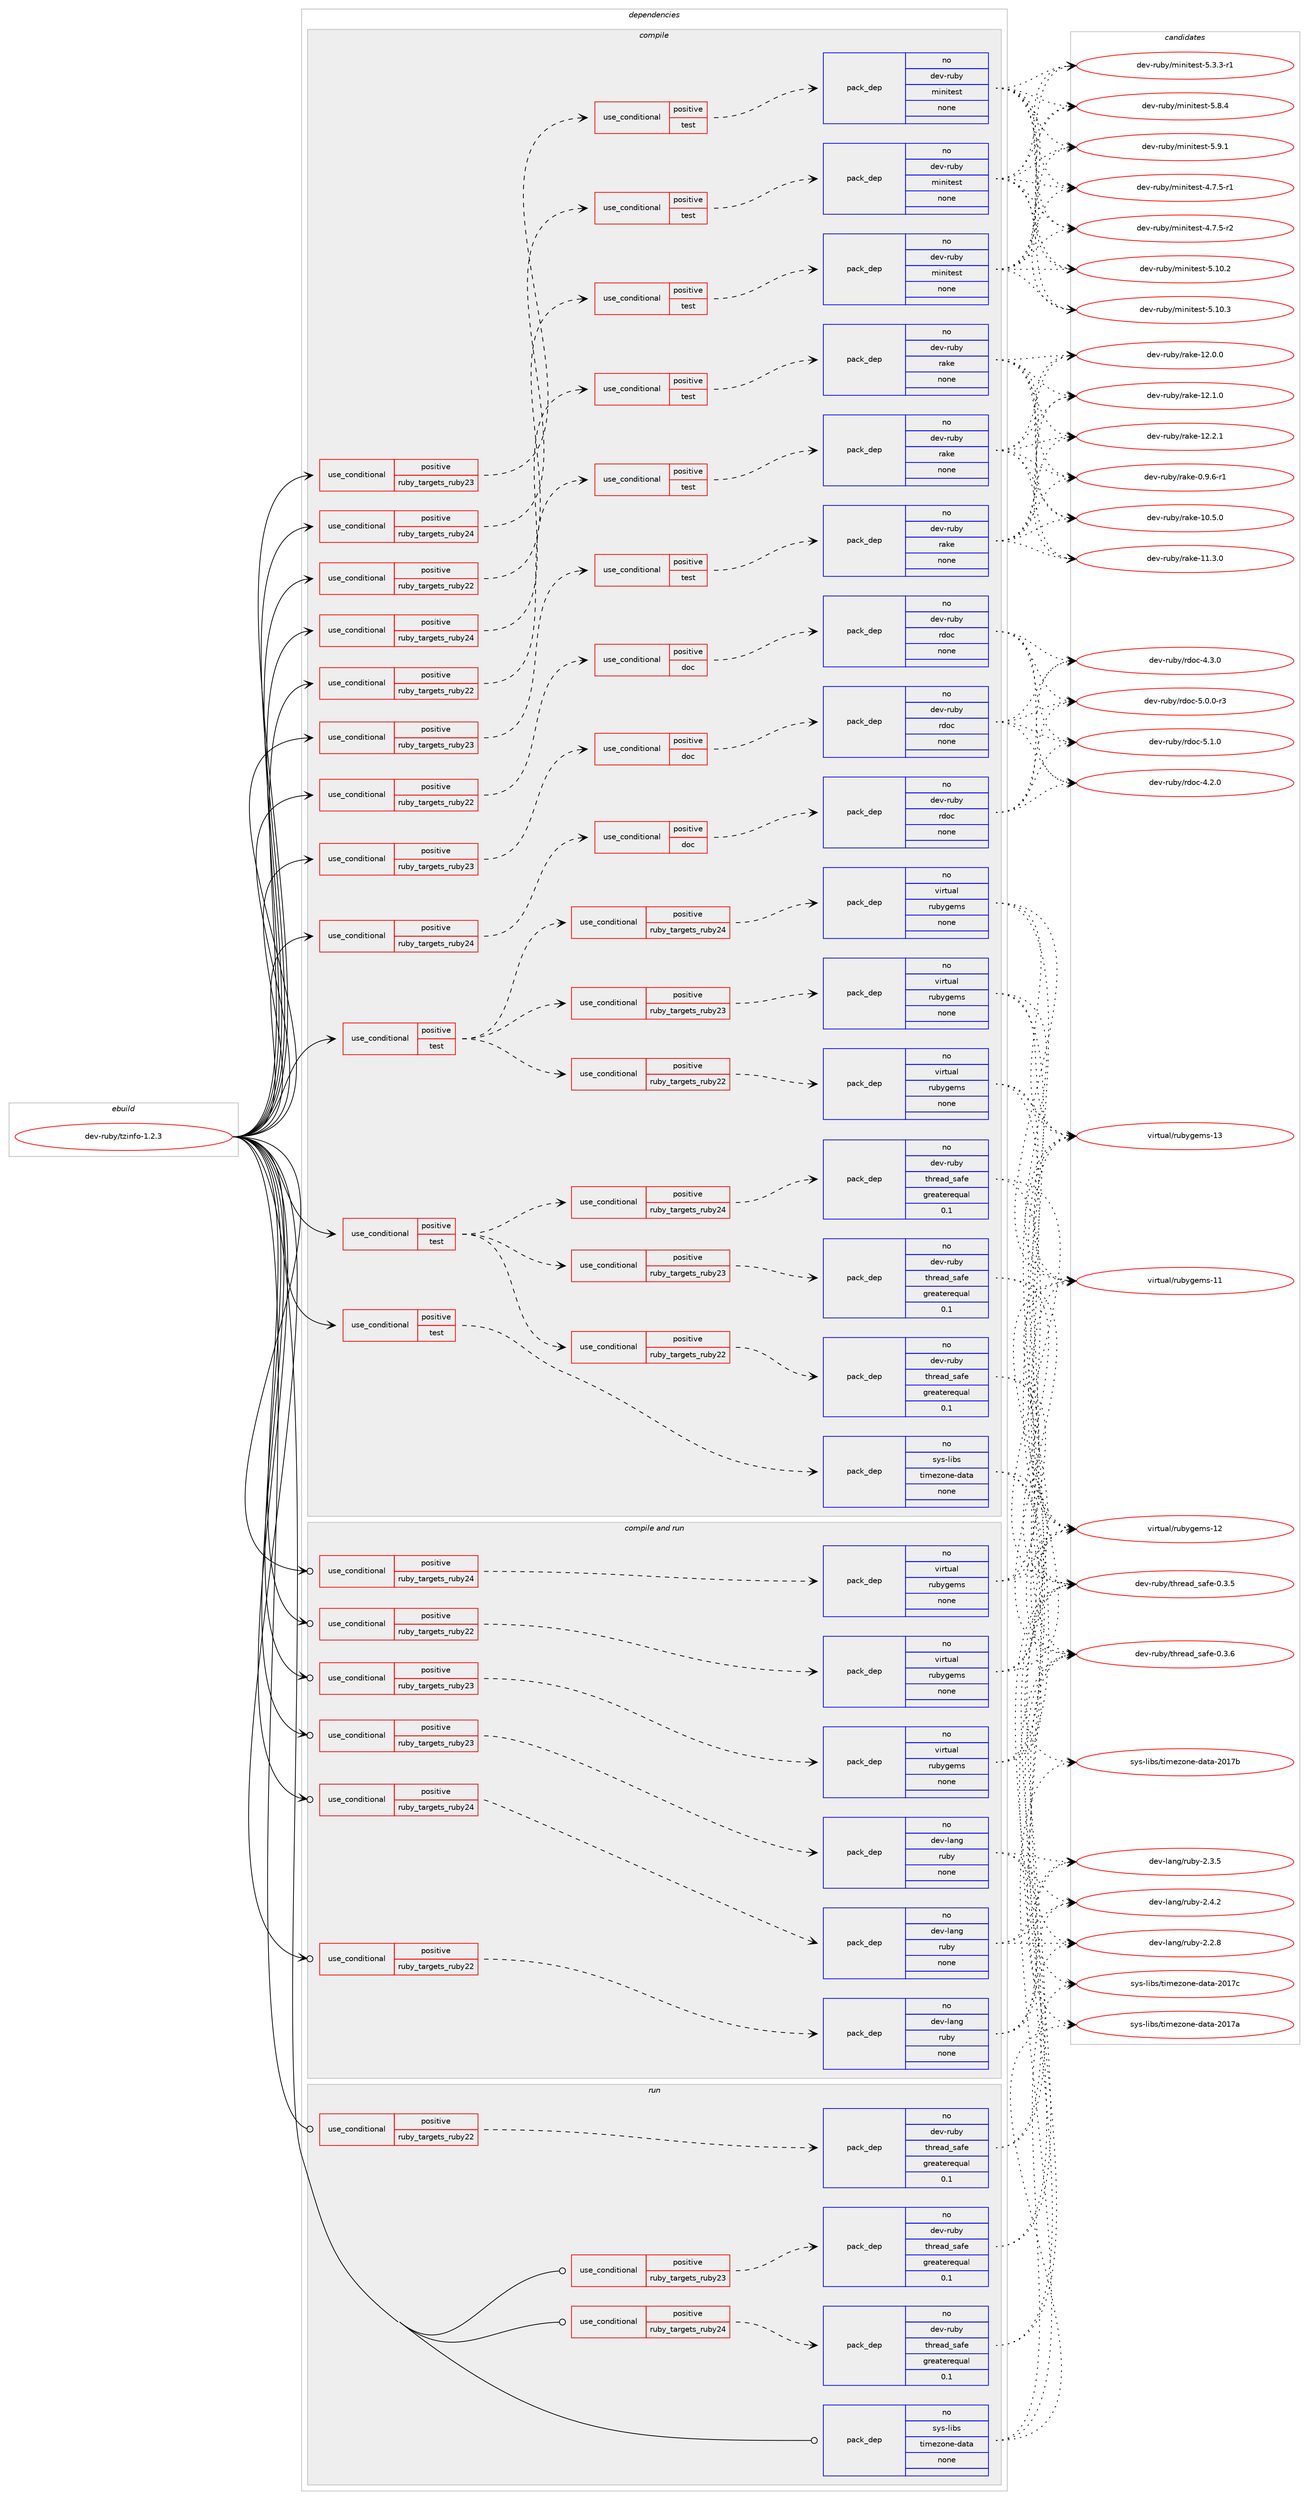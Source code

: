 digraph prolog {

# *************
# Graph options
# *************

newrank=true;
concentrate=true;
compound=true;
graph [rankdir=LR,fontname=Helvetica,fontsize=10,ranksep=1.5];#, ranksep=2.5, nodesep=0.2];
edge  [arrowhead=vee];
node  [fontname=Helvetica,fontsize=10];

# **********
# The ebuild
# **********

subgraph cluster_leftcol {
color=gray;
rank=same;
label=<<i>ebuild</i>>;
id [label="dev-ruby/tzinfo-1.2.3", color=red, width=4, href="../dev-ruby/tzinfo-1.2.3.svg"];
}

# ****************
# The dependencies
# ****************

subgraph cluster_midcol {
color=gray;
label=<<i>dependencies</i>>;
subgraph cluster_compile {
fillcolor="#eeeeee";
style=filled;
label=<<i>compile</i>>;
subgraph cond75789 {
dependency276308 [label=<<TABLE BORDER="0" CELLBORDER="1" CELLSPACING="0" CELLPADDING="4"><TR><TD ROWSPAN="3" CELLPADDING="10">use_conditional</TD></TR><TR><TD>positive</TD></TR><TR><TD>ruby_targets_ruby22</TD></TR></TABLE>>, shape=none, color=red];
subgraph cond75790 {
dependency276309 [label=<<TABLE BORDER="0" CELLBORDER="1" CELLSPACING="0" CELLPADDING="4"><TR><TD ROWSPAN="3" CELLPADDING="10">use_conditional</TD></TR><TR><TD>positive</TD></TR><TR><TD>doc</TD></TR></TABLE>>, shape=none, color=red];
subgraph pack196403 {
dependency276310 [label=<<TABLE BORDER="0" CELLBORDER="1" CELLSPACING="0" CELLPADDING="4" WIDTH="220"><TR><TD ROWSPAN="6" CELLPADDING="30">pack_dep</TD></TR><TR><TD WIDTH="110">no</TD></TR><TR><TD>dev-ruby</TD></TR><TR><TD>rdoc</TD></TR><TR><TD>none</TD></TR><TR><TD></TD></TR></TABLE>>, shape=none, color=blue];
}
dependency276309:e -> dependency276310:w [weight=20,style="dashed",arrowhead="vee"];
}
dependency276308:e -> dependency276309:w [weight=20,style="dashed",arrowhead="vee"];
}
id:e -> dependency276308:w [weight=20,style="solid",arrowhead="vee"];
subgraph cond75791 {
dependency276311 [label=<<TABLE BORDER="0" CELLBORDER="1" CELLSPACING="0" CELLPADDING="4"><TR><TD ROWSPAN="3" CELLPADDING="10">use_conditional</TD></TR><TR><TD>positive</TD></TR><TR><TD>ruby_targets_ruby22</TD></TR></TABLE>>, shape=none, color=red];
subgraph cond75792 {
dependency276312 [label=<<TABLE BORDER="0" CELLBORDER="1" CELLSPACING="0" CELLPADDING="4"><TR><TD ROWSPAN="3" CELLPADDING="10">use_conditional</TD></TR><TR><TD>positive</TD></TR><TR><TD>test</TD></TR></TABLE>>, shape=none, color=red];
subgraph pack196404 {
dependency276313 [label=<<TABLE BORDER="0" CELLBORDER="1" CELLSPACING="0" CELLPADDING="4" WIDTH="220"><TR><TD ROWSPAN="6" CELLPADDING="30">pack_dep</TD></TR><TR><TD WIDTH="110">no</TD></TR><TR><TD>dev-ruby</TD></TR><TR><TD>minitest</TD></TR><TR><TD>none</TD></TR><TR><TD></TD></TR></TABLE>>, shape=none, color=blue];
}
dependency276312:e -> dependency276313:w [weight=20,style="dashed",arrowhead="vee"];
}
dependency276311:e -> dependency276312:w [weight=20,style="dashed",arrowhead="vee"];
}
id:e -> dependency276311:w [weight=20,style="solid",arrowhead="vee"];
subgraph cond75793 {
dependency276314 [label=<<TABLE BORDER="0" CELLBORDER="1" CELLSPACING="0" CELLPADDING="4"><TR><TD ROWSPAN="3" CELLPADDING="10">use_conditional</TD></TR><TR><TD>positive</TD></TR><TR><TD>ruby_targets_ruby22</TD></TR></TABLE>>, shape=none, color=red];
subgraph cond75794 {
dependency276315 [label=<<TABLE BORDER="0" CELLBORDER="1" CELLSPACING="0" CELLPADDING="4"><TR><TD ROWSPAN="3" CELLPADDING="10">use_conditional</TD></TR><TR><TD>positive</TD></TR><TR><TD>test</TD></TR></TABLE>>, shape=none, color=red];
subgraph pack196405 {
dependency276316 [label=<<TABLE BORDER="0" CELLBORDER="1" CELLSPACING="0" CELLPADDING="4" WIDTH="220"><TR><TD ROWSPAN="6" CELLPADDING="30">pack_dep</TD></TR><TR><TD WIDTH="110">no</TD></TR><TR><TD>dev-ruby</TD></TR><TR><TD>rake</TD></TR><TR><TD>none</TD></TR><TR><TD></TD></TR></TABLE>>, shape=none, color=blue];
}
dependency276315:e -> dependency276316:w [weight=20,style="dashed",arrowhead="vee"];
}
dependency276314:e -> dependency276315:w [weight=20,style="dashed",arrowhead="vee"];
}
id:e -> dependency276314:w [weight=20,style="solid",arrowhead="vee"];
subgraph cond75795 {
dependency276317 [label=<<TABLE BORDER="0" CELLBORDER="1" CELLSPACING="0" CELLPADDING="4"><TR><TD ROWSPAN="3" CELLPADDING="10">use_conditional</TD></TR><TR><TD>positive</TD></TR><TR><TD>ruby_targets_ruby23</TD></TR></TABLE>>, shape=none, color=red];
subgraph cond75796 {
dependency276318 [label=<<TABLE BORDER="0" CELLBORDER="1" CELLSPACING="0" CELLPADDING="4"><TR><TD ROWSPAN="3" CELLPADDING="10">use_conditional</TD></TR><TR><TD>positive</TD></TR><TR><TD>doc</TD></TR></TABLE>>, shape=none, color=red];
subgraph pack196406 {
dependency276319 [label=<<TABLE BORDER="0" CELLBORDER="1" CELLSPACING="0" CELLPADDING="4" WIDTH="220"><TR><TD ROWSPAN="6" CELLPADDING="30">pack_dep</TD></TR><TR><TD WIDTH="110">no</TD></TR><TR><TD>dev-ruby</TD></TR><TR><TD>rdoc</TD></TR><TR><TD>none</TD></TR><TR><TD></TD></TR></TABLE>>, shape=none, color=blue];
}
dependency276318:e -> dependency276319:w [weight=20,style="dashed",arrowhead="vee"];
}
dependency276317:e -> dependency276318:w [weight=20,style="dashed",arrowhead="vee"];
}
id:e -> dependency276317:w [weight=20,style="solid",arrowhead="vee"];
subgraph cond75797 {
dependency276320 [label=<<TABLE BORDER="0" CELLBORDER="1" CELLSPACING="0" CELLPADDING="4"><TR><TD ROWSPAN="3" CELLPADDING="10">use_conditional</TD></TR><TR><TD>positive</TD></TR><TR><TD>ruby_targets_ruby23</TD></TR></TABLE>>, shape=none, color=red];
subgraph cond75798 {
dependency276321 [label=<<TABLE BORDER="0" CELLBORDER="1" CELLSPACING="0" CELLPADDING="4"><TR><TD ROWSPAN="3" CELLPADDING="10">use_conditional</TD></TR><TR><TD>positive</TD></TR><TR><TD>test</TD></TR></TABLE>>, shape=none, color=red];
subgraph pack196407 {
dependency276322 [label=<<TABLE BORDER="0" CELLBORDER="1" CELLSPACING="0" CELLPADDING="4" WIDTH="220"><TR><TD ROWSPAN="6" CELLPADDING="30">pack_dep</TD></TR><TR><TD WIDTH="110">no</TD></TR><TR><TD>dev-ruby</TD></TR><TR><TD>minitest</TD></TR><TR><TD>none</TD></TR><TR><TD></TD></TR></TABLE>>, shape=none, color=blue];
}
dependency276321:e -> dependency276322:w [weight=20,style="dashed",arrowhead="vee"];
}
dependency276320:e -> dependency276321:w [weight=20,style="dashed",arrowhead="vee"];
}
id:e -> dependency276320:w [weight=20,style="solid",arrowhead="vee"];
subgraph cond75799 {
dependency276323 [label=<<TABLE BORDER="0" CELLBORDER="1" CELLSPACING="0" CELLPADDING="4"><TR><TD ROWSPAN="3" CELLPADDING="10">use_conditional</TD></TR><TR><TD>positive</TD></TR><TR><TD>ruby_targets_ruby23</TD></TR></TABLE>>, shape=none, color=red];
subgraph cond75800 {
dependency276324 [label=<<TABLE BORDER="0" CELLBORDER="1" CELLSPACING="0" CELLPADDING="4"><TR><TD ROWSPAN="3" CELLPADDING="10">use_conditional</TD></TR><TR><TD>positive</TD></TR><TR><TD>test</TD></TR></TABLE>>, shape=none, color=red];
subgraph pack196408 {
dependency276325 [label=<<TABLE BORDER="0" CELLBORDER="1" CELLSPACING="0" CELLPADDING="4" WIDTH="220"><TR><TD ROWSPAN="6" CELLPADDING="30">pack_dep</TD></TR><TR><TD WIDTH="110">no</TD></TR><TR><TD>dev-ruby</TD></TR><TR><TD>rake</TD></TR><TR><TD>none</TD></TR><TR><TD></TD></TR></TABLE>>, shape=none, color=blue];
}
dependency276324:e -> dependency276325:w [weight=20,style="dashed",arrowhead="vee"];
}
dependency276323:e -> dependency276324:w [weight=20,style="dashed",arrowhead="vee"];
}
id:e -> dependency276323:w [weight=20,style="solid",arrowhead="vee"];
subgraph cond75801 {
dependency276326 [label=<<TABLE BORDER="0" CELLBORDER="1" CELLSPACING="0" CELLPADDING="4"><TR><TD ROWSPAN="3" CELLPADDING="10">use_conditional</TD></TR><TR><TD>positive</TD></TR><TR><TD>ruby_targets_ruby24</TD></TR></TABLE>>, shape=none, color=red];
subgraph cond75802 {
dependency276327 [label=<<TABLE BORDER="0" CELLBORDER="1" CELLSPACING="0" CELLPADDING="4"><TR><TD ROWSPAN="3" CELLPADDING="10">use_conditional</TD></TR><TR><TD>positive</TD></TR><TR><TD>doc</TD></TR></TABLE>>, shape=none, color=red];
subgraph pack196409 {
dependency276328 [label=<<TABLE BORDER="0" CELLBORDER="1" CELLSPACING="0" CELLPADDING="4" WIDTH="220"><TR><TD ROWSPAN="6" CELLPADDING="30">pack_dep</TD></TR><TR><TD WIDTH="110">no</TD></TR><TR><TD>dev-ruby</TD></TR><TR><TD>rdoc</TD></TR><TR><TD>none</TD></TR><TR><TD></TD></TR></TABLE>>, shape=none, color=blue];
}
dependency276327:e -> dependency276328:w [weight=20,style="dashed",arrowhead="vee"];
}
dependency276326:e -> dependency276327:w [weight=20,style="dashed",arrowhead="vee"];
}
id:e -> dependency276326:w [weight=20,style="solid",arrowhead="vee"];
subgraph cond75803 {
dependency276329 [label=<<TABLE BORDER="0" CELLBORDER="1" CELLSPACING="0" CELLPADDING="4"><TR><TD ROWSPAN="3" CELLPADDING="10">use_conditional</TD></TR><TR><TD>positive</TD></TR><TR><TD>ruby_targets_ruby24</TD></TR></TABLE>>, shape=none, color=red];
subgraph cond75804 {
dependency276330 [label=<<TABLE BORDER="0" CELLBORDER="1" CELLSPACING="0" CELLPADDING="4"><TR><TD ROWSPAN="3" CELLPADDING="10">use_conditional</TD></TR><TR><TD>positive</TD></TR><TR><TD>test</TD></TR></TABLE>>, shape=none, color=red];
subgraph pack196410 {
dependency276331 [label=<<TABLE BORDER="0" CELLBORDER="1" CELLSPACING="0" CELLPADDING="4" WIDTH="220"><TR><TD ROWSPAN="6" CELLPADDING="30">pack_dep</TD></TR><TR><TD WIDTH="110">no</TD></TR><TR><TD>dev-ruby</TD></TR><TR><TD>minitest</TD></TR><TR><TD>none</TD></TR><TR><TD></TD></TR></TABLE>>, shape=none, color=blue];
}
dependency276330:e -> dependency276331:w [weight=20,style="dashed",arrowhead="vee"];
}
dependency276329:e -> dependency276330:w [weight=20,style="dashed",arrowhead="vee"];
}
id:e -> dependency276329:w [weight=20,style="solid",arrowhead="vee"];
subgraph cond75805 {
dependency276332 [label=<<TABLE BORDER="0" CELLBORDER="1" CELLSPACING="0" CELLPADDING="4"><TR><TD ROWSPAN="3" CELLPADDING="10">use_conditional</TD></TR><TR><TD>positive</TD></TR><TR><TD>ruby_targets_ruby24</TD></TR></TABLE>>, shape=none, color=red];
subgraph cond75806 {
dependency276333 [label=<<TABLE BORDER="0" CELLBORDER="1" CELLSPACING="0" CELLPADDING="4"><TR><TD ROWSPAN="3" CELLPADDING="10">use_conditional</TD></TR><TR><TD>positive</TD></TR><TR><TD>test</TD></TR></TABLE>>, shape=none, color=red];
subgraph pack196411 {
dependency276334 [label=<<TABLE BORDER="0" CELLBORDER="1" CELLSPACING="0" CELLPADDING="4" WIDTH="220"><TR><TD ROWSPAN="6" CELLPADDING="30">pack_dep</TD></TR><TR><TD WIDTH="110">no</TD></TR><TR><TD>dev-ruby</TD></TR><TR><TD>rake</TD></TR><TR><TD>none</TD></TR><TR><TD></TD></TR></TABLE>>, shape=none, color=blue];
}
dependency276333:e -> dependency276334:w [weight=20,style="dashed",arrowhead="vee"];
}
dependency276332:e -> dependency276333:w [weight=20,style="dashed",arrowhead="vee"];
}
id:e -> dependency276332:w [weight=20,style="solid",arrowhead="vee"];
subgraph cond75807 {
dependency276335 [label=<<TABLE BORDER="0" CELLBORDER="1" CELLSPACING="0" CELLPADDING="4"><TR><TD ROWSPAN="3" CELLPADDING="10">use_conditional</TD></TR><TR><TD>positive</TD></TR><TR><TD>test</TD></TR></TABLE>>, shape=none, color=red];
subgraph cond75808 {
dependency276336 [label=<<TABLE BORDER="0" CELLBORDER="1" CELLSPACING="0" CELLPADDING="4"><TR><TD ROWSPAN="3" CELLPADDING="10">use_conditional</TD></TR><TR><TD>positive</TD></TR><TR><TD>ruby_targets_ruby22</TD></TR></TABLE>>, shape=none, color=red];
subgraph pack196412 {
dependency276337 [label=<<TABLE BORDER="0" CELLBORDER="1" CELLSPACING="0" CELLPADDING="4" WIDTH="220"><TR><TD ROWSPAN="6" CELLPADDING="30">pack_dep</TD></TR><TR><TD WIDTH="110">no</TD></TR><TR><TD>dev-ruby</TD></TR><TR><TD>thread_safe</TD></TR><TR><TD>greaterequal</TD></TR><TR><TD>0.1</TD></TR></TABLE>>, shape=none, color=blue];
}
dependency276336:e -> dependency276337:w [weight=20,style="dashed",arrowhead="vee"];
}
dependency276335:e -> dependency276336:w [weight=20,style="dashed",arrowhead="vee"];
subgraph cond75809 {
dependency276338 [label=<<TABLE BORDER="0" CELLBORDER="1" CELLSPACING="0" CELLPADDING="4"><TR><TD ROWSPAN="3" CELLPADDING="10">use_conditional</TD></TR><TR><TD>positive</TD></TR><TR><TD>ruby_targets_ruby23</TD></TR></TABLE>>, shape=none, color=red];
subgraph pack196413 {
dependency276339 [label=<<TABLE BORDER="0" CELLBORDER="1" CELLSPACING="0" CELLPADDING="4" WIDTH="220"><TR><TD ROWSPAN="6" CELLPADDING="30">pack_dep</TD></TR><TR><TD WIDTH="110">no</TD></TR><TR><TD>dev-ruby</TD></TR><TR><TD>thread_safe</TD></TR><TR><TD>greaterequal</TD></TR><TR><TD>0.1</TD></TR></TABLE>>, shape=none, color=blue];
}
dependency276338:e -> dependency276339:w [weight=20,style="dashed",arrowhead="vee"];
}
dependency276335:e -> dependency276338:w [weight=20,style="dashed",arrowhead="vee"];
subgraph cond75810 {
dependency276340 [label=<<TABLE BORDER="0" CELLBORDER="1" CELLSPACING="0" CELLPADDING="4"><TR><TD ROWSPAN="3" CELLPADDING="10">use_conditional</TD></TR><TR><TD>positive</TD></TR><TR><TD>ruby_targets_ruby24</TD></TR></TABLE>>, shape=none, color=red];
subgraph pack196414 {
dependency276341 [label=<<TABLE BORDER="0" CELLBORDER="1" CELLSPACING="0" CELLPADDING="4" WIDTH="220"><TR><TD ROWSPAN="6" CELLPADDING="30">pack_dep</TD></TR><TR><TD WIDTH="110">no</TD></TR><TR><TD>dev-ruby</TD></TR><TR><TD>thread_safe</TD></TR><TR><TD>greaterequal</TD></TR><TR><TD>0.1</TD></TR></TABLE>>, shape=none, color=blue];
}
dependency276340:e -> dependency276341:w [weight=20,style="dashed",arrowhead="vee"];
}
dependency276335:e -> dependency276340:w [weight=20,style="dashed",arrowhead="vee"];
}
id:e -> dependency276335:w [weight=20,style="solid",arrowhead="vee"];
subgraph cond75811 {
dependency276342 [label=<<TABLE BORDER="0" CELLBORDER="1" CELLSPACING="0" CELLPADDING="4"><TR><TD ROWSPAN="3" CELLPADDING="10">use_conditional</TD></TR><TR><TD>positive</TD></TR><TR><TD>test</TD></TR></TABLE>>, shape=none, color=red];
subgraph cond75812 {
dependency276343 [label=<<TABLE BORDER="0" CELLBORDER="1" CELLSPACING="0" CELLPADDING="4"><TR><TD ROWSPAN="3" CELLPADDING="10">use_conditional</TD></TR><TR><TD>positive</TD></TR><TR><TD>ruby_targets_ruby22</TD></TR></TABLE>>, shape=none, color=red];
subgraph pack196415 {
dependency276344 [label=<<TABLE BORDER="0" CELLBORDER="1" CELLSPACING="0" CELLPADDING="4" WIDTH="220"><TR><TD ROWSPAN="6" CELLPADDING="30">pack_dep</TD></TR><TR><TD WIDTH="110">no</TD></TR><TR><TD>virtual</TD></TR><TR><TD>rubygems</TD></TR><TR><TD>none</TD></TR><TR><TD></TD></TR></TABLE>>, shape=none, color=blue];
}
dependency276343:e -> dependency276344:w [weight=20,style="dashed",arrowhead="vee"];
}
dependency276342:e -> dependency276343:w [weight=20,style="dashed",arrowhead="vee"];
subgraph cond75813 {
dependency276345 [label=<<TABLE BORDER="0" CELLBORDER="1" CELLSPACING="0" CELLPADDING="4"><TR><TD ROWSPAN="3" CELLPADDING="10">use_conditional</TD></TR><TR><TD>positive</TD></TR><TR><TD>ruby_targets_ruby23</TD></TR></TABLE>>, shape=none, color=red];
subgraph pack196416 {
dependency276346 [label=<<TABLE BORDER="0" CELLBORDER="1" CELLSPACING="0" CELLPADDING="4" WIDTH="220"><TR><TD ROWSPAN="6" CELLPADDING="30">pack_dep</TD></TR><TR><TD WIDTH="110">no</TD></TR><TR><TD>virtual</TD></TR><TR><TD>rubygems</TD></TR><TR><TD>none</TD></TR><TR><TD></TD></TR></TABLE>>, shape=none, color=blue];
}
dependency276345:e -> dependency276346:w [weight=20,style="dashed",arrowhead="vee"];
}
dependency276342:e -> dependency276345:w [weight=20,style="dashed",arrowhead="vee"];
subgraph cond75814 {
dependency276347 [label=<<TABLE BORDER="0" CELLBORDER="1" CELLSPACING="0" CELLPADDING="4"><TR><TD ROWSPAN="3" CELLPADDING="10">use_conditional</TD></TR><TR><TD>positive</TD></TR><TR><TD>ruby_targets_ruby24</TD></TR></TABLE>>, shape=none, color=red];
subgraph pack196417 {
dependency276348 [label=<<TABLE BORDER="0" CELLBORDER="1" CELLSPACING="0" CELLPADDING="4" WIDTH="220"><TR><TD ROWSPAN="6" CELLPADDING="30">pack_dep</TD></TR><TR><TD WIDTH="110">no</TD></TR><TR><TD>virtual</TD></TR><TR><TD>rubygems</TD></TR><TR><TD>none</TD></TR><TR><TD></TD></TR></TABLE>>, shape=none, color=blue];
}
dependency276347:e -> dependency276348:w [weight=20,style="dashed",arrowhead="vee"];
}
dependency276342:e -> dependency276347:w [weight=20,style="dashed",arrowhead="vee"];
}
id:e -> dependency276342:w [weight=20,style="solid",arrowhead="vee"];
subgraph cond75815 {
dependency276349 [label=<<TABLE BORDER="0" CELLBORDER="1" CELLSPACING="0" CELLPADDING="4"><TR><TD ROWSPAN="3" CELLPADDING="10">use_conditional</TD></TR><TR><TD>positive</TD></TR><TR><TD>test</TD></TR></TABLE>>, shape=none, color=red];
subgraph pack196418 {
dependency276350 [label=<<TABLE BORDER="0" CELLBORDER="1" CELLSPACING="0" CELLPADDING="4" WIDTH="220"><TR><TD ROWSPAN="6" CELLPADDING="30">pack_dep</TD></TR><TR><TD WIDTH="110">no</TD></TR><TR><TD>sys-libs</TD></TR><TR><TD>timezone-data</TD></TR><TR><TD>none</TD></TR><TR><TD></TD></TR></TABLE>>, shape=none, color=blue];
}
dependency276349:e -> dependency276350:w [weight=20,style="dashed",arrowhead="vee"];
}
id:e -> dependency276349:w [weight=20,style="solid",arrowhead="vee"];
}
subgraph cluster_compileandrun {
fillcolor="#eeeeee";
style=filled;
label=<<i>compile and run</i>>;
subgraph cond75816 {
dependency276351 [label=<<TABLE BORDER="0" CELLBORDER="1" CELLSPACING="0" CELLPADDING="4"><TR><TD ROWSPAN="3" CELLPADDING="10">use_conditional</TD></TR><TR><TD>positive</TD></TR><TR><TD>ruby_targets_ruby22</TD></TR></TABLE>>, shape=none, color=red];
subgraph pack196419 {
dependency276352 [label=<<TABLE BORDER="0" CELLBORDER="1" CELLSPACING="0" CELLPADDING="4" WIDTH="220"><TR><TD ROWSPAN="6" CELLPADDING="30">pack_dep</TD></TR><TR><TD WIDTH="110">no</TD></TR><TR><TD>dev-lang</TD></TR><TR><TD>ruby</TD></TR><TR><TD>none</TD></TR><TR><TD></TD></TR></TABLE>>, shape=none, color=blue];
}
dependency276351:e -> dependency276352:w [weight=20,style="dashed",arrowhead="vee"];
}
id:e -> dependency276351:w [weight=20,style="solid",arrowhead="odotvee"];
subgraph cond75817 {
dependency276353 [label=<<TABLE BORDER="0" CELLBORDER="1" CELLSPACING="0" CELLPADDING="4"><TR><TD ROWSPAN="3" CELLPADDING="10">use_conditional</TD></TR><TR><TD>positive</TD></TR><TR><TD>ruby_targets_ruby22</TD></TR></TABLE>>, shape=none, color=red];
subgraph pack196420 {
dependency276354 [label=<<TABLE BORDER="0" CELLBORDER="1" CELLSPACING="0" CELLPADDING="4" WIDTH="220"><TR><TD ROWSPAN="6" CELLPADDING="30">pack_dep</TD></TR><TR><TD WIDTH="110">no</TD></TR><TR><TD>virtual</TD></TR><TR><TD>rubygems</TD></TR><TR><TD>none</TD></TR><TR><TD></TD></TR></TABLE>>, shape=none, color=blue];
}
dependency276353:e -> dependency276354:w [weight=20,style="dashed",arrowhead="vee"];
}
id:e -> dependency276353:w [weight=20,style="solid",arrowhead="odotvee"];
subgraph cond75818 {
dependency276355 [label=<<TABLE BORDER="0" CELLBORDER="1" CELLSPACING="0" CELLPADDING="4"><TR><TD ROWSPAN="3" CELLPADDING="10">use_conditional</TD></TR><TR><TD>positive</TD></TR><TR><TD>ruby_targets_ruby23</TD></TR></TABLE>>, shape=none, color=red];
subgraph pack196421 {
dependency276356 [label=<<TABLE BORDER="0" CELLBORDER="1" CELLSPACING="0" CELLPADDING="4" WIDTH="220"><TR><TD ROWSPAN="6" CELLPADDING="30">pack_dep</TD></TR><TR><TD WIDTH="110">no</TD></TR><TR><TD>dev-lang</TD></TR><TR><TD>ruby</TD></TR><TR><TD>none</TD></TR><TR><TD></TD></TR></TABLE>>, shape=none, color=blue];
}
dependency276355:e -> dependency276356:w [weight=20,style="dashed",arrowhead="vee"];
}
id:e -> dependency276355:w [weight=20,style="solid",arrowhead="odotvee"];
subgraph cond75819 {
dependency276357 [label=<<TABLE BORDER="0" CELLBORDER="1" CELLSPACING="0" CELLPADDING="4"><TR><TD ROWSPAN="3" CELLPADDING="10">use_conditional</TD></TR><TR><TD>positive</TD></TR><TR><TD>ruby_targets_ruby23</TD></TR></TABLE>>, shape=none, color=red];
subgraph pack196422 {
dependency276358 [label=<<TABLE BORDER="0" CELLBORDER="1" CELLSPACING="0" CELLPADDING="4" WIDTH="220"><TR><TD ROWSPAN="6" CELLPADDING="30">pack_dep</TD></TR><TR><TD WIDTH="110">no</TD></TR><TR><TD>virtual</TD></TR><TR><TD>rubygems</TD></TR><TR><TD>none</TD></TR><TR><TD></TD></TR></TABLE>>, shape=none, color=blue];
}
dependency276357:e -> dependency276358:w [weight=20,style="dashed",arrowhead="vee"];
}
id:e -> dependency276357:w [weight=20,style="solid",arrowhead="odotvee"];
subgraph cond75820 {
dependency276359 [label=<<TABLE BORDER="0" CELLBORDER="1" CELLSPACING="0" CELLPADDING="4"><TR><TD ROWSPAN="3" CELLPADDING="10">use_conditional</TD></TR><TR><TD>positive</TD></TR><TR><TD>ruby_targets_ruby24</TD></TR></TABLE>>, shape=none, color=red];
subgraph pack196423 {
dependency276360 [label=<<TABLE BORDER="0" CELLBORDER="1" CELLSPACING="0" CELLPADDING="4" WIDTH="220"><TR><TD ROWSPAN="6" CELLPADDING="30">pack_dep</TD></TR><TR><TD WIDTH="110">no</TD></TR><TR><TD>dev-lang</TD></TR><TR><TD>ruby</TD></TR><TR><TD>none</TD></TR><TR><TD></TD></TR></TABLE>>, shape=none, color=blue];
}
dependency276359:e -> dependency276360:w [weight=20,style="dashed",arrowhead="vee"];
}
id:e -> dependency276359:w [weight=20,style="solid",arrowhead="odotvee"];
subgraph cond75821 {
dependency276361 [label=<<TABLE BORDER="0" CELLBORDER="1" CELLSPACING="0" CELLPADDING="4"><TR><TD ROWSPAN="3" CELLPADDING="10">use_conditional</TD></TR><TR><TD>positive</TD></TR><TR><TD>ruby_targets_ruby24</TD></TR></TABLE>>, shape=none, color=red];
subgraph pack196424 {
dependency276362 [label=<<TABLE BORDER="0" CELLBORDER="1" CELLSPACING="0" CELLPADDING="4" WIDTH="220"><TR><TD ROWSPAN="6" CELLPADDING="30">pack_dep</TD></TR><TR><TD WIDTH="110">no</TD></TR><TR><TD>virtual</TD></TR><TR><TD>rubygems</TD></TR><TR><TD>none</TD></TR><TR><TD></TD></TR></TABLE>>, shape=none, color=blue];
}
dependency276361:e -> dependency276362:w [weight=20,style="dashed",arrowhead="vee"];
}
id:e -> dependency276361:w [weight=20,style="solid",arrowhead="odotvee"];
}
subgraph cluster_run {
fillcolor="#eeeeee";
style=filled;
label=<<i>run</i>>;
subgraph cond75822 {
dependency276363 [label=<<TABLE BORDER="0" CELLBORDER="1" CELLSPACING="0" CELLPADDING="4"><TR><TD ROWSPAN="3" CELLPADDING="10">use_conditional</TD></TR><TR><TD>positive</TD></TR><TR><TD>ruby_targets_ruby22</TD></TR></TABLE>>, shape=none, color=red];
subgraph pack196425 {
dependency276364 [label=<<TABLE BORDER="0" CELLBORDER="1" CELLSPACING="0" CELLPADDING="4" WIDTH="220"><TR><TD ROWSPAN="6" CELLPADDING="30">pack_dep</TD></TR><TR><TD WIDTH="110">no</TD></TR><TR><TD>dev-ruby</TD></TR><TR><TD>thread_safe</TD></TR><TR><TD>greaterequal</TD></TR><TR><TD>0.1</TD></TR></TABLE>>, shape=none, color=blue];
}
dependency276363:e -> dependency276364:w [weight=20,style="dashed",arrowhead="vee"];
}
id:e -> dependency276363:w [weight=20,style="solid",arrowhead="odot"];
subgraph cond75823 {
dependency276365 [label=<<TABLE BORDER="0" CELLBORDER="1" CELLSPACING="0" CELLPADDING="4"><TR><TD ROWSPAN="3" CELLPADDING="10">use_conditional</TD></TR><TR><TD>positive</TD></TR><TR><TD>ruby_targets_ruby23</TD></TR></TABLE>>, shape=none, color=red];
subgraph pack196426 {
dependency276366 [label=<<TABLE BORDER="0" CELLBORDER="1" CELLSPACING="0" CELLPADDING="4" WIDTH="220"><TR><TD ROWSPAN="6" CELLPADDING="30">pack_dep</TD></TR><TR><TD WIDTH="110">no</TD></TR><TR><TD>dev-ruby</TD></TR><TR><TD>thread_safe</TD></TR><TR><TD>greaterequal</TD></TR><TR><TD>0.1</TD></TR></TABLE>>, shape=none, color=blue];
}
dependency276365:e -> dependency276366:w [weight=20,style="dashed",arrowhead="vee"];
}
id:e -> dependency276365:w [weight=20,style="solid",arrowhead="odot"];
subgraph cond75824 {
dependency276367 [label=<<TABLE BORDER="0" CELLBORDER="1" CELLSPACING="0" CELLPADDING="4"><TR><TD ROWSPAN="3" CELLPADDING="10">use_conditional</TD></TR><TR><TD>positive</TD></TR><TR><TD>ruby_targets_ruby24</TD></TR></TABLE>>, shape=none, color=red];
subgraph pack196427 {
dependency276368 [label=<<TABLE BORDER="0" CELLBORDER="1" CELLSPACING="0" CELLPADDING="4" WIDTH="220"><TR><TD ROWSPAN="6" CELLPADDING="30">pack_dep</TD></TR><TR><TD WIDTH="110">no</TD></TR><TR><TD>dev-ruby</TD></TR><TR><TD>thread_safe</TD></TR><TR><TD>greaterequal</TD></TR><TR><TD>0.1</TD></TR></TABLE>>, shape=none, color=blue];
}
dependency276367:e -> dependency276368:w [weight=20,style="dashed",arrowhead="vee"];
}
id:e -> dependency276367:w [weight=20,style="solid",arrowhead="odot"];
subgraph pack196428 {
dependency276369 [label=<<TABLE BORDER="0" CELLBORDER="1" CELLSPACING="0" CELLPADDING="4" WIDTH="220"><TR><TD ROWSPAN="6" CELLPADDING="30">pack_dep</TD></TR><TR><TD WIDTH="110">no</TD></TR><TR><TD>sys-libs</TD></TR><TR><TD>timezone-data</TD></TR><TR><TD>none</TD></TR><TR><TD></TD></TR></TABLE>>, shape=none, color=blue];
}
id:e -> dependency276369:w [weight=20,style="solid",arrowhead="odot"];
}
}

# **************
# The candidates
# **************

subgraph cluster_choices {
rank=same;
color=gray;
label=<<i>candidates</i>>;

subgraph choice196403 {
color=black;
nodesep=1;
choice10010111845114117981214711410011199455246504648 [label="dev-ruby/rdoc-4.2.0", color=red, width=4,href="../dev-ruby/rdoc-4.2.0.svg"];
choice10010111845114117981214711410011199455246514648 [label="dev-ruby/rdoc-4.3.0", color=red, width=4,href="../dev-ruby/rdoc-4.3.0.svg"];
choice100101118451141179812147114100111994553464846484511451 [label="dev-ruby/rdoc-5.0.0-r3", color=red, width=4,href="../dev-ruby/rdoc-5.0.0-r3.svg"];
choice10010111845114117981214711410011199455346494648 [label="dev-ruby/rdoc-5.1.0", color=red, width=4,href="../dev-ruby/rdoc-5.1.0.svg"];
dependency276310:e -> choice10010111845114117981214711410011199455246504648:w [style=dotted,weight="100"];
dependency276310:e -> choice10010111845114117981214711410011199455246514648:w [style=dotted,weight="100"];
dependency276310:e -> choice100101118451141179812147114100111994553464846484511451:w [style=dotted,weight="100"];
dependency276310:e -> choice10010111845114117981214711410011199455346494648:w [style=dotted,weight="100"];
}
subgraph choice196404 {
color=black;
nodesep=1;
choice1001011184511411798121471091051101051161011151164552465546534511449 [label="dev-ruby/minitest-4.7.5-r1", color=red, width=4,href="../dev-ruby/minitest-4.7.5-r1.svg"];
choice1001011184511411798121471091051101051161011151164552465546534511450 [label="dev-ruby/minitest-4.7.5-r2", color=red, width=4,href="../dev-ruby/minitest-4.7.5-r2.svg"];
choice10010111845114117981214710910511010511610111511645534649484650 [label="dev-ruby/minitest-5.10.2", color=red, width=4,href="../dev-ruby/minitest-5.10.2.svg"];
choice10010111845114117981214710910511010511610111511645534649484651 [label="dev-ruby/minitest-5.10.3", color=red, width=4,href="../dev-ruby/minitest-5.10.3.svg"];
choice1001011184511411798121471091051101051161011151164553465146514511449 [label="dev-ruby/minitest-5.3.3-r1", color=red, width=4,href="../dev-ruby/minitest-5.3.3-r1.svg"];
choice100101118451141179812147109105110105116101115116455346564652 [label="dev-ruby/minitest-5.8.4", color=red, width=4,href="../dev-ruby/minitest-5.8.4.svg"];
choice100101118451141179812147109105110105116101115116455346574649 [label="dev-ruby/minitest-5.9.1", color=red, width=4,href="../dev-ruby/minitest-5.9.1.svg"];
dependency276313:e -> choice1001011184511411798121471091051101051161011151164552465546534511449:w [style=dotted,weight="100"];
dependency276313:e -> choice1001011184511411798121471091051101051161011151164552465546534511450:w [style=dotted,weight="100"];
dependency276313:e -> choice10010111845114117981214710910511010511610111511645534649484650:w [style=dotted,weight="100"];
dependency276313:e -> choice10010111845114117981214710910511010511610111511645534649484651:w [style=dotted,weight="100"];
dependency276313:e -> choice1001011184511411798121471091051101051161011151164553465146514511449:w [style=dotted,weight="100"];
dependency276313:e -> choice100101118451141179812147109105110105116101115116455346564652:w [style=dotted,weight="100"];
dependency276313:e -> choice100101118451141179812147109105110105116101115116455346574649:w [style=dotted,weight="100"];
}
subgraph choice196405 {
color=black;
nodesep=1;
choice100101118451141179812147114971071014548465746544511449 [label="dev-ruby/rake-0.9.6-r1", color=red, width=4,href="../dev-ruby/rake-0.9.6-r1.svg"];
choice1001011184511411798121471149710710145494846534648 [label="dev-ruby/rake-10.5.0", color=red, width=4,href="../dev-ruby/rake-10.5.0.svg"];
choice1001011184511411798121471149710710145494946514648 [label="dev-ruby/rake-11.3.0", color=red, width=4,href="../dev-ruby/rake-11.3.0.svg"];
choice1001011184511411798121471149710710145495046484648 [label="dev-ruby/rake-12.0.0", color=red, width=4,href="../dev-ruby/rake-12.0.0.svg"];
choice1001011184511411798121471149710710145495046494648 [label="dev-ruby/rake-12.1.0", color=red, width=4,href="../dev-ruby/rake-12.1.0.svg"];
choice1001011184511411798121471149710710145495046504649 [label="dev-ruby/rake-12.2.1", color=red, width=4,href="../dev-ruby/rake-12.2.1.svg"];
dependency276316:e -> choice100101118451141179812147114971071014548465746544511449:w [style=dotted,weight="100"];
dependency276316:e -> choice1001011184511411798121471149710710145494846534648:w [style=dotted,weight="100"];
dependency276316:e -> choice1001011184511411798121471149710710145494946514648:w [style=dotted,weight="100"];
dependency276316:e -> choice1001011184511411798121471149710710145495046484648:w [style=dotted,weight="100"];
dependency276316:e -> choice1001011184511411798121471149710710145495046494648:w [style=dotted,weight="100"];
dependency276316:e -> choice1001011184511411798121471149710710145495046504649:w [style=dotted,weight="100"];
}
subgraph choice196406 {
color=black;
nodesep=1;
choice10010111845114117981214711410011199455246504648 [label="dev-ruby/rdoc-4.2.0", color=red, width=4,href="../dev-ruby/rdoc-4.2.0.svg"];
choice10010111845114117981214711410011199455246514648 [label="dev-ruby/rdoc-4.3.0", color=red, width=4,href="../dev-ruby/rdoc-4.3.0.svg"];
choice100101118451141179812147114100111994553464846484511451 [label="dev-ruby/rdoc-5.0.0-r3", color=red, width=4,href="../dev-ruby/rdoc-5.0.0-r3.svg"];
choice10010111845114117981214711410011199455346494648 [label="dev-ruby/rdoc-5.1.0", color=red, width=4,href="../dev-ruby/rdoc-5.1.0.svg"];
dependency276319:e -> choice10010111845114117981214711410011199455246504648:w [style=dotted,weight="100"];
dependency276319:e -> choice10010111845114117981214711410011199455246514648:w [style=dotted,weight="100"];
dependency276319:e -> choice100101118451141179812147114100111994553464846484511451:w [style=dotted,weight="100"];
dependency276319:e -> choice10010111845114117981214711410011199455346494648:w [style=dotted,weight="100"];
}
subgraph choice196407 {
color=black;
nodesep=1;
choice1001011184511411798121471091051101051161011151164552465546534511449 [label="dev-ruby/minitest-4.7.5-r1", color=red, width=4,href="../dev-ruby/minitest-4.7.5-r1.svg"];
choice1001011184511411798121471091051101051161011151164552465546534511450 [label="dev-ruby/minitest-4.7.5-r2", color=red, width=4,href="../dev-ruby/minitest-4.7.5-r2.svg"];
choice10010111845114117981214710910511010511610111511645534649484650 [label="dev-ruby/minitest-5.10.2", color=red, width=4,href="../dev-ruby/minitest-5.10.2.svg"];
choice10010111845114117981214710910511010511610111511645534649484651 [label="dev-ruby/minitest-5.10.3", color=red, width=4,href="../dev-ruby/minitest-5.10.3.svg"];
choice1001011184511411798121471091051101051161011151164553465146514511449 [label="dev-ruby/minitest-5.3.3-r1", color=red, width=4,href="../dev-ruby/minitest-5.3.3-r1.svg"];
choice100101118451141179812147109105110105116101115116455346564652 [label="dev-ruby/minitest-5.8.4", color=red, width=4,href="../dev-ruby/minitest-5.8.4.svg"];
choice100101118451141179812147109105110105116101115116455346574649 [label="dev-ruby/minitest-5.9.1", color=red, width=4,href="../dev-ruby/minitest-5.9.1.svg"];
dependency276322:e -> choice1001011184511411798121471091051101051161011151164552465546534511449:w [style=dotted,weight="100"];
dependency276322:e -> choice1001011184511411798121471091051101051161011151164552465546534511450:w [style=dotted,weight="100"];
dependency276322:e -> choice10010111845114117981214710910511010511610111511645534649484650:w [style=dotted,weight="100"];
dependency276322:e -> choice10010111845114117981214710910511010511610111511645534649484651:w [style=dotted,weight="100"];
dependency276322:e -> choice1001011184511411798121471091051101051161011151164553465146514511449:w [style=dotted,weight="100"];
dependency276322:e -> choice100101118451141179812147109105110105116101115116455346564652:w [style=dotted,weight="100"];
dependency276322:e -> choice100101118451141179812147109105110105116101115116455346574649:w [style=dotted,weight="100"];
}
subgraph choice196408 {
color=black;
nodesep=1;
choice100101118451141179812147114971071014548465746544511449 [label="dev-ruby/rake-0.9.6-r1", color=red, width=4,href="../dev-ruby/rake-0.9.6-r1.svg"];
choice1001011184511411798121471149710710145494846534648 [label="dev-ruby/rake-10.5.0", color=red, width=4,href="../dev-ruby/rake-10.5.0.svg"];
choice1001011184511411798121471149710710145494946514648 [label="dev-ruby/rake-11.3.0", color=red, width=4,href="../dev-ruby/rake-11.3.0.svg"];
choice1001011184511411798121471149710710145495046484648 [label="dev-ruby/rake-12.0.0", color=red, width=4,href="../dev-ruby/rake-12.0.0.svg"];
choice1001011184511411798121471149710710145495046494648 [label="dev-ruby/rake-12.1.0", color=red, width=4,href="../dev-ruby/rake-12.1.0.svg"];
choice1001011184511411798121471149710710145495046504649 [label="dev-ruby/rake-12.2.1", color=red, width=4,href="../dev-ruby/rake-12.2.1.svg"];
dependency276325:e -> choice100101118451141179812147114971071014548465746544511449:w [style=dotted,weight="100"];
dependency276325:e -> choice1001011184511411798121471149710710145494846534648:w [style=dotted,weight="100"];
dependency276325:e -> choice1001011184511411798121471149710710145494946514648:w [style=dotted,weight="100"];
dependency276325:e -> choice1001011184511411798121471149710710145495046484648:w [style=dotted,weight="100"];
dependency276325:e -> choice1001011184511411798121471149710710145495046494648:w [style=dotted,weight="100"];
dependency276325:e -> choice1001011184511411798121471149710710145495046504649:w [style=dotted,weight="100"];
}
subgraph choice196409 {
color=black;
nodesep=1;
choice10010111845114117981214711410011199455246504648 [label="dev-ruby/rdoc-4.2.0", color=red, width=4,href="../dev-ruby/rdoc-4.2.0.svg"];
choice10010111845114117981214711410011199455246514648 [label="dev-ruby/rdoc-4.3.0", color=red, width=4,href="../dev-ruby/rdoc-4.3.0.svg"];
choice100101118451141179812147114100111994553464846484511451 [label="dev-ruby/rdoc-5.0.0-r3", color=red, width=4,href="../dev-ruby/rdoc-5.0.0-r3.svg"];
choice10010111845114117981214711410011199455346494648 [label="dev-ruby/rdoc-5.1.0", color=red, width=4,href="../dev-ruby/rdoc-5.1.0.svg"];
dependency276328:e -> choice10010111845114117981214711410011199455246504648:w [style=dotted,weight="100"];
dependency276328:e -> choice10010111845114117981214711410011199455246514648:w [style=dotted,weight="100"];
dependency276328:e -> choice100101118451141179812147114100111994553464846484511451:w [style=dotted,weight="100"];
dependency276328:e -> choice10010111845114117981214711410011199455346494648:w [style=dotted,weight="100"];
}
subgraph choice196410 {
color=black;
nodesep=1;
choice1001011184511411798121471091051101051161011151164552465546534511449 [label="dev-ruby/minitest-4.7.5-r1", color=red, width=4,href="../dev-ruby/minitest-4.7.5-r1.svg"];
choice1001011184511411798121471091051101051161011151164552465546534511450 [label="dev-ruby/minitest-4.7.5-r2", color=red, width=4,href="../dev-ruby/minitest-4.7.5-r2.svg"];
choice10010111845114117981214710910511010511610111511645534649484650 [label="dev-ruby/minitest-5.10.2", color=red, width=4,href="../dev-ruby/minitest-5.10.2.svg"];
choice10010111845114117981214710910511010511610111511645534649484651 [label="dev-ruby/minitest-5.10.3", color=red, width=4,href="../dev-ruby/minitest-5.10.3.svg"];
choice1001011184511411798121471091051101051161011151164553465146514511449 [label="dev-ruby/minitest-5.3.3-r1", color=red, width=4,href="../dev-ruby/minitest-5.3.3-r1.svg"];
choice100101118451141179812147109105110105116101115116455346564652 [label="dev-ruby/minitest-5.8.4", color=red, width=4,href="../dev-ruby/minitest-5.8.4.svg"];
choice100101118451141179812147109105110105116101115116455346574649 [label="dev-ruby/minitest-5.9.1", color=red, width=4,href="../dev-ruby/minitest-5.9.1.svg"];
dependency276331:e -> choice1001011184511411798121471091051101051161011151164552465546534511449:w [style=dotted,weight="100"];
dependency276331:e -> choice1001011184511411798121471091051101051161011151164552465546534511450:w [style=dotted,weight="100"];
dependency276331:e -> choice10010111845114117981214710910511010511610111511645534649484650:w [style=dotted,weight="100"];
dependency276331:e -> choice10010111845114117981214710910511010511610111511645534649484651:w [style=dotted,weight="100"];
dependency276331:e -> choice1001011184511411798121471091051101051161011151164553465146514511449:w [style=dotted,weight="100"];
dependency276331:e -> choice100101118451141179812147109105110105116101115116455346564652:w [style=dotted,weight="100"];
dependency276331:e -> choice100101118451141179812147109105110105116101115116455346574649:w [style=dotted,weight="100"];
}
subgraph choice196411 {
color=black;
nodesep=1;
choice100101118451141179812147114971071014548465746544511449 [label="dev-ruby/rake-0.9.6-r1", color=red, width=4,href="../dev-ruby/rake-0.9.6-r1.svg"];
choice1001011184511411798121471149710710145494846534648 [label="dev-ruby/rake-10.5.0", color=red, width=4,href="../dev-ruby/rake-10.5.0.svg"];
choice1001011184511411798121471149710710145494946514648 [label="dev-ruby/rake-11.3.0", color=red, width=4,href="../dev-ruby/rake-11.3.0.svg"];
choice1001011184511411798121471149710710145495046484648 [label="dev-ruby/rake-12.0.0", color=red, width=4,href="../dev-ruby/rake-12.0.0.svg"];
choice1001011184511411798121471149710710145495046494648 [label="dev-ruby/rake-12.1.0", color=red, width=4,href="../dev-ruby/rake-12.1.0.svg"];
choice1001011184511411798121471149710710145495046504649 [label="dev-ruby/rake-12.2.1", color=red, width=4,href="../dev-ruby/rake-12.2.1.svg"];
dependency276334:e -> choice100101118451141179812147114971071014548465746544511449:w [style=dotted,weight="100"];
dependency276334:e -> choice1001011184511411798121471149710710145494846534648:w [style=dotted,weight="100"];
dependency276334:e -> choice1001011184511411798121471149710710145494946514648:w [style=dotted,weight="100"];
dependency276334:e -> choice1001011184511411798121471149710710145495046484648:w [style=dotted,weight="100"];
dependency276334:e -> choice1001011184511411798121471149710710145495046494648:w [style=dotted,weight="100"];
dependency276334:e -> choice1001011184511411798121471149710710145495046504649:w [style=dotted,weight="100"];
}
subgraph choice196412 {
color=black;
nodesep=1;
choice100101118451141179812147116104114101971009511597102101454846514653 [label="dev-ruby/thread_safe-0.3.5", color=red, width=4,href="../dev-ruby/thread_safe-0.3.5.svg"];
choice100101118451141179812147116104114101971009511597102101454846514654 [label="dev-ruby/thread_safe-0.3.6", color=red, width=4,href="../dev-ruby/thread_safe-0.3.6.svg"];
dependency276337:e -> choice100101118451141179812147116104114101971009511597102101454846514653:w [style=dotted,weight="100"];
dependency276337:e -> choice100101118451141179812147116104114101971009511597102101454846514654:w [style=dotted,weight="100"];
}
subgraph choice196413 {
color=black;
nodesep=1;
choice100101118451141179812147116104114101971009511597102101454846514653 [label="dev-ruby/thread_safe-0.3.5", color=red, width=4,href="../dev-ruby/thread_safe-0.3.5.svg"];
choice100101118451141179812147116104114101971009511597102101454846514654 [label="dev-ruby/thread_safe-0.3.6", color=red, width=4,href="../dev-ruby/thread_safe-0.3.6.svg"];
dependency276339:e -> choice100101118451141179812147116104114101971009511597102101454846514653:w [style=dotted,weight="100"];
dependency276339:e -> choice100101118451141179812147116104114101971009511597102101454846514654:w [style=dotted,weight="100"];
}
subgraph choice196414 {
color=black;
nodesep=1;
choice100101118451141179812147116104114101971009511597102101454846514653 [label="dev-ruby/thread_safe-0.3.5", color=red, width=4,href="../dev-ruby/thread_safe-0.3.5.svg"];
choice100101118451141179812147116104114101971009511597102101454846514654 [label="dev-ruby/thread_safe-0.3.6", color=red, width=4,href="../dev-ruby/thread_safe-0.3.6.svg"];
dependency276341:e -> choice100101118451141179812147116104114101971009511597102101454846514653:w [style=dotted,weight="100"];
dependency276341:e -> choice100101118451141179812147116104114101971009511597102101454846514654:w [style=dotted,weight="100"];
}
subgraph choice196415 {
color=black;
nodesep=1;
choice118105114116117971084711411798121103101109115454949 [label="virtual/rubygems-11", color=red, width=4,href="../virtual/rubygems-11.svg"];
choice118105114116117971084711411798121103101109115454950 [label="virtual/rubygems-12", color=red, width=4,href="../virtual/rubygems-12.svg"];
choice118105114116117971084711411798121103101109115454951 [label="virtual/rubygems-13", color=red, width=4,href="../virtual/rubygems-13.svg"];
dependency276344:e -> choice118105114116117971084711411798121103101109115454949:w [style=dotted,weight="100"];
dependency276344:e -> choice118105114116117971084711411798121103101109115454950:w [style=dotted,weight="100"];
dependency276344:e -> choice118105114116117971084711411798121103101109115454951:w [style=dotted,weight="100"];
}
subgraph choice196416 {
color=black;
nodesep=1;
choice118105114116117971084711411798121103101109115454949 [label="virtual/rubygems-11", color=red, width=4,href="../virtual/rubygems-11.svg"];
choice118105114116117971084711411798121103101109115454950 [label="virtual/rubygems-12", color=red, width=4,href="../virtual/rubygems-12.svg"];
choice118105114116117971084711411798121103101109115454951 [label="virtual/rubygems-13", color=red, width=4,href="../virtual/rubygems-13.svg"];
dependency276346:e -> choice118105114116117971084711411798121103101109115454949:w [style=dotted,weight="100"];
dependency276346:e -> choice118105114116117971084711411798121103101109115454950:w [style=dotted,weight="100"];
dependency276346:e -> choice118105114116117971084711411798121103101109115454951:w [style=dotted,weight="100"];
}
subgraph choice196417 {
color=black;
nodesep=1;
choice118105114116117971084711411798121103101109115454949 [label="virtual/rubygems-11", color=red, width=4,href="../virtual/rubygems-11.svg"];
choice118105114116117971084711411798121103101109115454950 [label="virtual/rubygems-12", color=red, width=4,href="../virtual/rubygems-12.svg"];
choice118105114116117971084711411798121103101109115454951 [label="virtual/rubygems-13", color=red, width=4,href="../virtual/rubygems-13.svg"];
dependency276348:e -> choice118105114116117971084711411798121103101109115454949:w [style=dotted,weight="100"];
dependency276348:e -> choice118105114116117971084711411798121103101109115454950:w [style=dotted,weight="100"];
dependency276348:e -> choice118105114116117971084711411798121103101109115454951:w [style=dotted,weight="100"];
}
subgraph choice196418 {
color=black;
nodesep=1;
choice115121115451081059811547116105109101122111110101451009711697455048495597 [label="sys-libs/timezone-data-2017a", color=red, width=4,href="../sys-libs/timezone-data-2017a.svg"];
choice115121115451081059811547116105109101122111110101451009711697455048495598 [label="sys-libs/timezone-data-2017b", color=red, width=4,href="../sys-libs/timezone-data-2017b.svg"];
choice115121115451081059811547116105109101122111110101451009711697455048495599 [label="sys-libs/timezone-data-2017c", color=red, width=4,href="../sys-libs/timezone-data-2017c.svg"];
dependency276350:e -> choice115121115451081059811547116105109101122111110101451009711697455048495597:w [style=dotted,weight="100"];
dependency276350:e -> choice115121115451081059811547116105109101122111110101451009711697455048495598:w [style=dotted,weight="100"];
dependency276350:e -> choice115121115451081059811547116105109101122111110101451009711697455048495599:w [style=dotted,weight="100"];
}
subgraph choice196419 {
color=black;
nodesep=1;
choice10010111845108971101034711411798121455046504656 [label="dev-lang/ruby-2.2.8", color=red, width=4,href="../dev-lang/ruby-2.2.8.svg"];
choice10010111845108971101034711411798121455046514653 [label="dev-lang/ruby-2.3.5", color=red, width=4,href="../dev-lang/ruby-2.3.5.svg"];
choice10010111845108971101034711411798121455046524650 [label="dev-lang/ruby-2.4.2", color=red, width=4,href="../dev-lang/ruby-2.4.2.svg"];
dependency276352:e -> choice10010111845108971101034711411798121455046504656:w [style=dotted,weight="100"];
dependency276352:e -> choice10010111845108971101034711411798121455046514653:w [style=dotted,weight="100"];
dependency276352:e -> choice10010111845108971101034711411798121455046524650:w [style=dotted,weight="100"];
}
subgraph choice196420 {
color=black;
nodesep=1;
choice118105114116117971084711411798121103101109115454949 [label="virtual/rubygems-11", color=red, width=4,href="../virtual/rubygems-11.svg"];
choice118105114116117971084711411798121103101109115454950 [label="virtual/rubygems-12", color=red, width=4,href="../virtual/rubygems-12.svg"];
choice118105114116117971084711411798121103101109115454951 [label="virtual/rubygems-13", color=red, width=4,href="../virtual/rubygems-13.svg"];
dependency276354:e -> choice118105114116117971084711411798121103101109115454949:w [style=dotted,weight="100"];
dependency276354:e -> choice118105114116117971084711411798121103101109115454950:w [style=dotted,weight="100"];
dependency276354:e -> choice118105114116117971084711411798121103101109115454951:w [style=dotted,weight="100"];
}
subgraph choice196421 {
color=black;
nodesep=1;
choice10010111845108971101034711411798121455046504656 [label="dev-lang/ruby-2.2.8", color=red, width=4,href="../dev-lang/ruby-2.2.8.svg"];
choice10010111845108971101034711411798121455046514653 [label="dev-lang/ruby-2.3.5", color=red, width=4,href="../dev-lang/ruby-2.3.5.svg"];
choice10010111845108971101034711411798121455046524650 [label="dev-lang/ruby-2.4.2", color=red, width=4,href="../dev-lang/ruby-2.4.2.svg"];
dependency276356:e -> choice10010111845108971101034711411798121455046504656:w [style=dotted,weight="100"];
dependency276356:e -> choice10010111845108971101034711411798121455046514653:w [style=dotted,weight="100"];
dependency276356:e -> choice10010111845108971101034711411798121455046524650:w [style=dotted,weight="100"];
}
subgraph choice196422 {
color=black;
nodesep=1;
choice118105114116117971084711411798121103101109115454949 [label="virtual/rubygems-11", color=red, width=4,href="../virtual/rubygems-11.svg"];
choice118105114116117971084711411798121103101109115454950 [label="virtual/rubygems-12", color=red, width=4,href="../virtual/rubygems-12.svg"];
choice118105114116117971084711411798121103101109115454951 [label="virtual/rubygems-13", color=red, width=4,href="../virtual/rubygems-13.svg"];
dependency276358:e -> choice118105114116117971084711411798121103101109115454949:w [style=dotted,weight="100"];
dependency276358:e -> choice118105114116117971084711411798121103101109115454950:w [style=dotted,weight="100"];
dependency276358:e -> choice118105114116117971084711411798121103101109115454951:w [style=dotted,weight="100"];
}
subgraph choice196423 {
color=black;
nodesep=1;
choice10010111845108971101034711411798121455046504656 [label="dev-lang/ruby-2.2.8", color=red, width=4,href="../dev-lang/ruby-2.2.8.svg"];
choice10010111845108971101034711411798121455046514653 [label="dev-lang/ruby-2.3.5", color=red, width=4,href="../dev-lang/ruby-2.3.5.svg"];
choice10010111845108971101034711411798121455046524650 [label="dev-lang/ruby-2.4.2", color=red, width=4,href="../dev-lang/ruby-2.4.2.svg"];
dependency276360:e -> choice10010111845108971101034711411798121455046504656:w [style=dotted,weight="100"];
dependency276360:e -> choice10010111845108971101034711411798121455046514653:w [style=dotted,weight="100"];
dependency276360:e -> choice10010111845108971101034711411798121455046524650:w [style=dotted,weight="100"];
}
subgraph choice196424 {
color=black;
nodesep=1;
choice118105114116117971084711411798121103101109115454949 [label="virtual/rubygems-11", color=red, width=4,href="../virtual/rubygems-11.svg"];
choice118105114116117971084711411798121103101109115454950 [label="virtual/rubygems-12", color=red, width=4,href="../virtual/rubygems-12.svg"];
choice118105114116117971084711411798121103101109115454951 [label="virtual/rubygems-13", color=red, width=4,href="../virtual/rubygems-13.svg"];
dependency276362:e -> choice118105114116117971084711411798121103101109115454949:w [style=dotted,weight="100"];
dependency276362:e -> choice118105114116117971084711411798121103101109115454950:w [style=dotted,weight="100"];
dependency276362:e -> choice118105114116117971084711411798121103101109115454951:w [style=dotted,weight="100"];
}
subgraph choice196425 {
color=black;
nodesep=1;
choice100101118451141179812147116104114101971009511597102101454846514653 [label="dev-ruby/thread_safe-0.3.5", color=red, width=4,href="../dev-ruby/thread_safe-0.3.5.svg"];
choice100101118451141179812147116104114101971009511597102101454846514654 [label="dev-ruby/thread_safe-0.3.6", color=red, width=4,href="../dev-ruby/thread_safe-0.3.6.svg"];
dependency276364:e -> choice100101118451141179812147116104114101971009511597102101454846514653:w [style=dotted,weight="100"];
dependency276364:e -> choice100101118451141179812147116104114101971009511597102101454846514654:w [style=dotted,weight="100"];
}
subgraph choice196426 {
color=black;
nodesep=1;
choice100101118451141179812147116104114101971009511597102101454846514653 [label="dev-ruby/thread_safe-0.3.5", color=red, width=4,href="../dev-ruby/thread_safe-0.3.5.svg"];
choice100101118451141179812147116104114101971009511597102101454846514654 [label="dev-ruby/thread_safe-0.3.6", color=red, width=4,href="../dev-ruby/thread_safe-0.3.6.svg"];
dependency276366:e -> choice100101118451141179812147116104114101971009511597102101454846514653:w [style=dotted,weight="100"];
dependency276366:e -> choice100101118451141179812147116104114101971009511597102101454846514654:w [style=dotted,weight="100"];
}
subgraph choice196427 {
color=black;
nodesep=1;
choice100101118451141179812147116104114101971009511597102101454846514653 [label="dev-ruby/thread_safe-0.3.5", color=red, width=4,href="../dev-ruby/thread_safe-0.3.5.svg"];
choice100101118451141179812147116104114101971009511597102101454846514654 [label="dev-ruby/thread_safe-0.3.6", color=red, width=4,href="../dev-ruby/thread_safe-0.3.6.svg"];
dependency276368:e -> choice100101118451141179812147116104114101971009511597102101454846514653:w [style=dotted,weight="100"];
dependency276368:e -> choice100101118451141179812147116104114101971009511597102101454846514654:w [style=dotted,weight="100"];
}
subgraph choice196428 {
color=black;
nodesep=1;
choice115121115451081059811547116105109101122111110101451009711697455048495597 [label="sys-libs/timezone-data-2017a", color=red, width=4,href="../sys-libs/timezone-data-2017a.svg"];
choice115121115451081059811547116105109101122111110101451009711697455048495598 [label="sys-libs/timezone-data-2017b", color=red, width=4,href="../sys-libs/timezone-data-2017b.svg"];
choice115121115451081059811547116105109101122111110101451009711697455048495599 [label="sys-libs/timezone-data-2017c", color=red, width=4,href="../sys-libs/timezone-data-2017c.svg"];
dependency276369:e -> choice115121115451081059811547116105109101122111110101451009711697455048495597:w [style=dotted,weight="100"];
dependency276369:e -> choice115121115451081059811547116105109101122111110101451009711697455048495598:w [style=dotted,weight="100"];
dependency276369:e -> choice115121115451081059811547116105109101122111110101451009711697455048495599:w [style=dotted,weight="100"];
}
}

}
